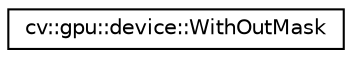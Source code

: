 digraph "Graphical Class Hierarchy"
{
 // LATEX_PDF_SIZE
  edge [fontname="Helvetica",fontsize="10",labelfontname="Helvetica",labelfontsize="10"];
  node [fontname="Helvetica",fontsize="10",shape=record];
  rankdir="LR";
  Node0 [label="cv::gpu::device::WithOutMask",height=0.2,width=0.4,color="black", fillcolor="white", style="filled",URL="$structcv_1_1gpu_1_1device_1_1_with_out_mask.html",tooltip=" "];
}
